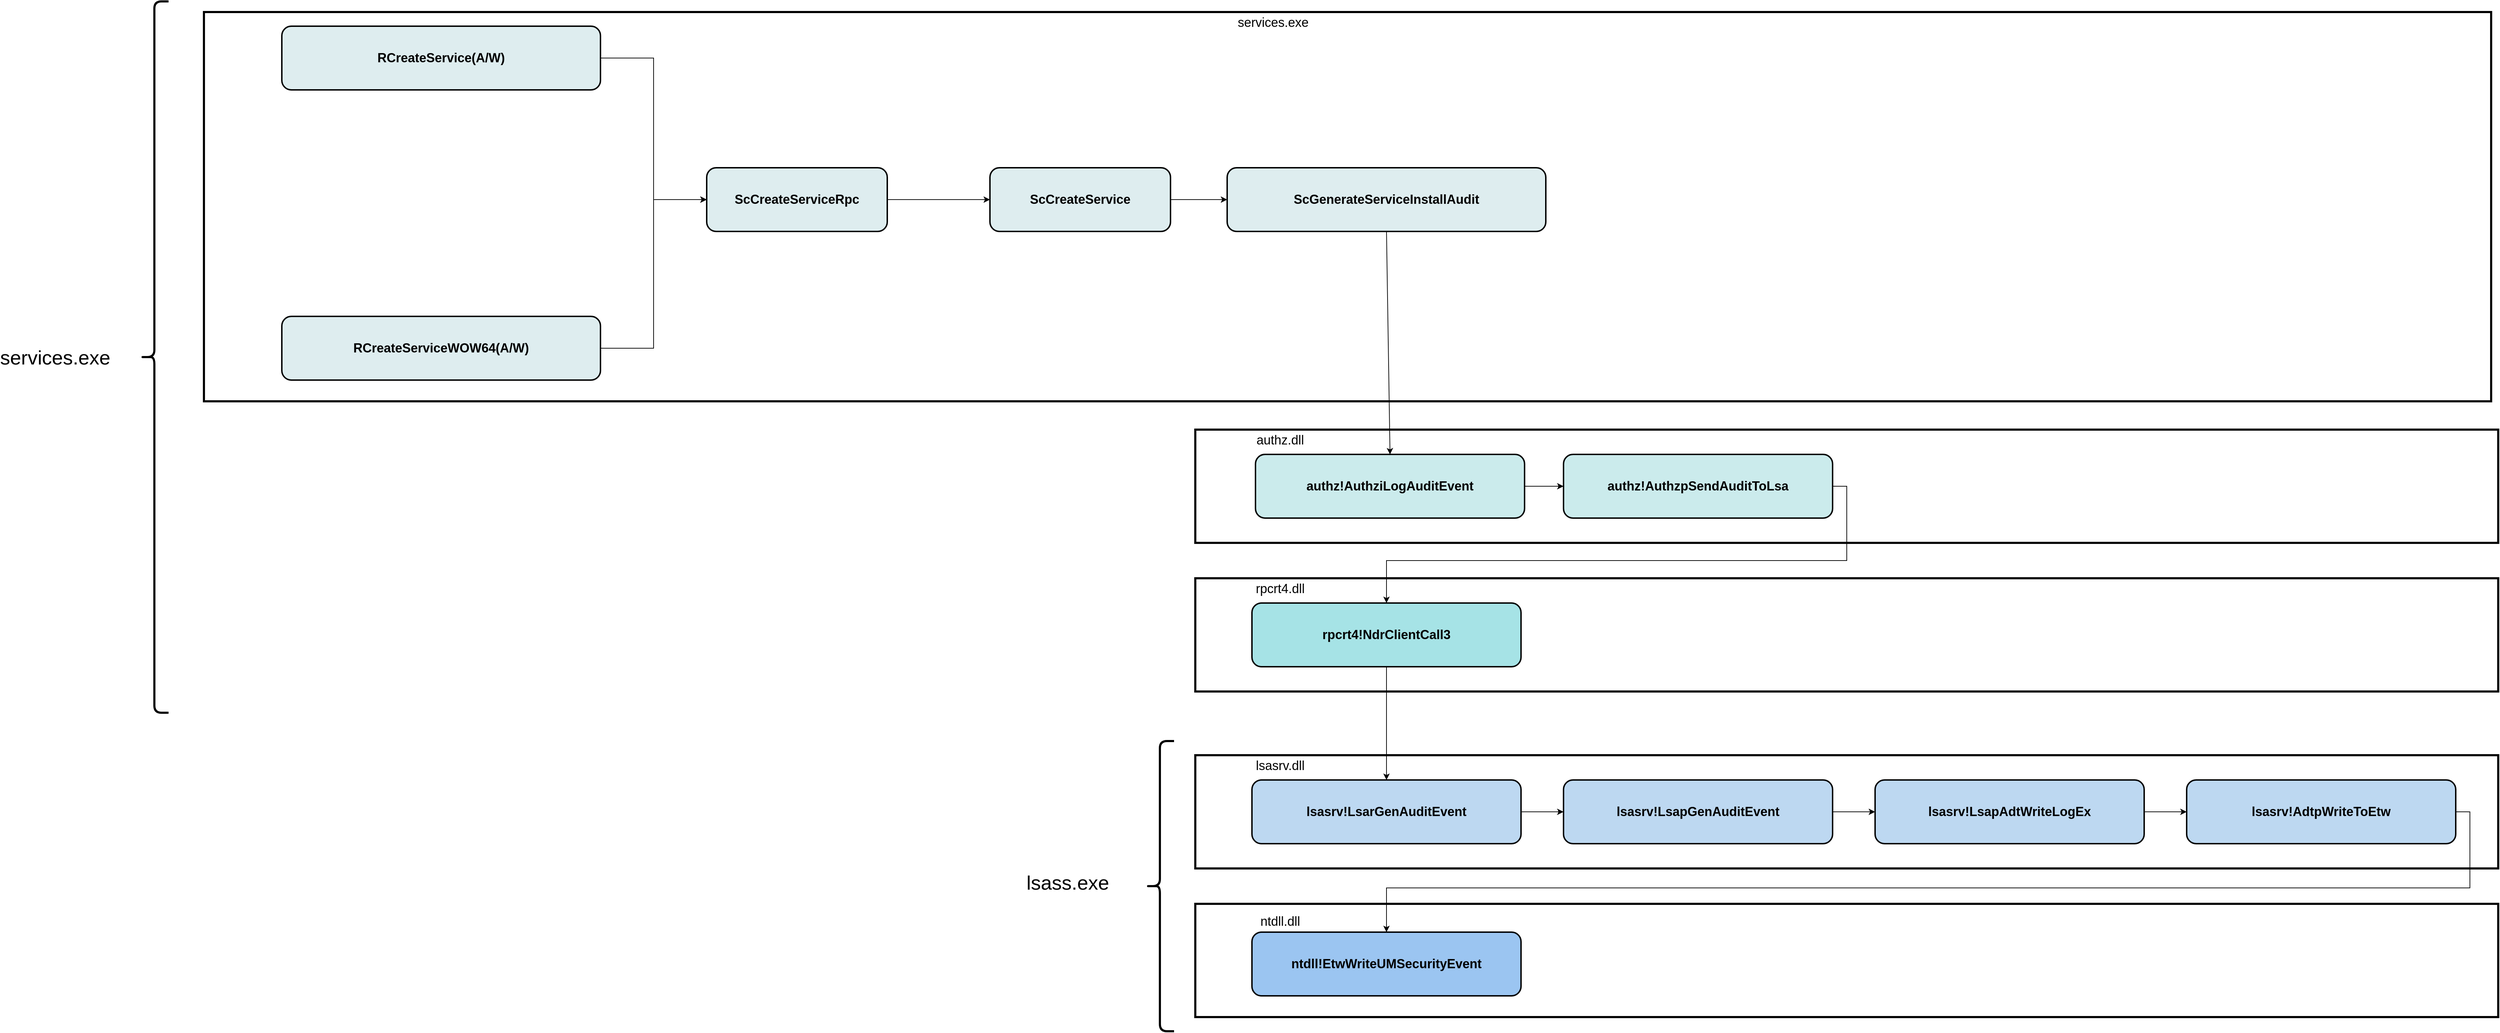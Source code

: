 <mxfile version="20.4.1" type="google"><diagram id="51B-mbabZ00Hd7T7h6H5" name="Page-1"><mxGraphModel grid="1" page="1" gridSize="10" guides="1" tooltips="1" connect="1" arrows="1" fold="1" pageScale="1" pageWidth="850" pageHeight="1100" math="0" shadow="0"><root><mxCell id="0"/><mxCell id="1" parent="0"/><mxCell id="4y4DKtMvFTLqD-oDOUU--1" value="" style="rounded=0;whiteSpace=wrap;html=1;fontSize=20;strokeWidth=3;" vertex="1" parent="1"><mxGeometry x="780" y="1460" width="1840" height="160" as="geometry"/></mxCell><mxCell id="4y4DKtMvFTLqD-oDOUU--2" value="" style="rounded=0;whiteSpace=wrap;html=1;fontSize=20;strokeWidth=3;" vertex="1" parent="1"><mxGeometry x="780" y="1250" width="1840" height="160" as="geometry"/></mxCell><mxCell id="4y4DKtMvFTLqD-oDOUU--3" value="" style="rounded=0;whiteSpace=wrap;html=1;fontSize=20;strokeWidth=3;" vertex="1" parent="1"><mxGeometry x="780" y="1000" width="1840" height="160" as="geometry"/></mxCell><mxCell id="4y4DKtMvFTLqD-oDOUU--4" value="" style="rounded=0;whiteSpace=wrap;html=1;fontSize=20;strokeWidth=3;" vertex="1" parent="1"><mxGeometry x="780" y="790" width="1840" height="160" as="geometry"/></mxCell><mxCell id="4y4DKtMvFTLqD-oDOUU--5" value="&lt;font style=&quot;font-size: 28px;&quot;&gt;services.exe&lt;/font&gt;" style="text;html=1;strokeColor=none;fillColor=none;align=center;verticalAlign=middle;whiteSpace=wrap;rounded=0;" vertex="1" parent="1"><mxGeometry x="-860" y="672.5" width="60" height="30" as="geometry"/></mxCell><mxCell id="4y4DKtMvFTLqD-oDOUU--6" value="" style="shape=curlyBracket;whiteSpace=wrap;html=1;rounded=1;fontSize=20;strokeWidth=3;" vertex="1" parent="1"><mxGeometry x="-710" y="185" width="40" height="1005" as="geometry"/></mxCell><mxCell id="4y4DKtMvFTLqD-oDOUU--7" value="" style="rounded=0;whiteSpace=wrap;html=1;fontSize=20;strokeWidth=3;" vertex="1" parent="1"><mxGeometry x="-620" y="200" width="3230" height="550" as="geometry"/></mxCell><mxCell id="4y4DKtMvFTLqD-oDOUU--8" value="&lt;font style=&quot;font-size: 18px;&quot;&gt;services.exe&lt;/font&gt;" style="text;html=1;strokeColor=none;fillColor=none;align=center;verticalAlign=middle;whiteSpace=wrap;rounded=0;" vertex="1" parent="1"><mxGeometry x="860" y="200" width="60" height="30" as="geometry"/></mxCell><mxCell id="4y4DKtMvFTLqD-oDOUU--34" style="edgeStyle=none;rounded=0;orthogonalLoop=1;jettySize=auto;html=1;exitX=0.5;exitY=1;exitDx=0;exitDy=0;entryX=0.5;entryY=0;entryDx=0;entryDy=0;" edge="1" parent="1" source="4y4DKtMvFTLqD-oDOUU--10" target="4y4DKtMvFTLqD-oDOUU--17"><mxGeometry relative="1" as="geometry"/></mxCell><mxCell id="4y4DKtMvFTLqD-oDOUU--10" value="&lt;b&gt;ScGenerateServiceInstallAudit&lt;/b&gt;" style="rounded=1;whiteSpace=wrap;html=1;fontSize=18;strokeWidth=2;fillColor=#DEEDEF;" vertex="1" parent="1"><mxGeometry x="825" y="420" width="450" height="90" as="geometry"/></mxCell><mxCell id="4y4DKtMvFTLqD-oDOUU--11" style="edgeStyle=orthogonalEdgeStyle;rounded=0;orthogonalLoop=1;jettySize=auto;html=1;entryX=0;entryY=0.5;entryDx=0;entryDy=0;" edge="1" parent="1" source="4y4DKtMvFTLqD-oDOUU--12" target="4y4DKtMvFTLqD-oDOUU--10"><mxGeometry relative="1" as="geometry"/></mxCell><mxCell id="4y4DKtMvFTLqD-oDOUU--12" value="&lt;b&gt;ScCreateService&lt;/b&gt;" style="rounded=1;whiteSpace=wrap;html=1;fontSize=18;strokeWidth=2;fillColor=#DEEDEF;" vertex="1" parent="1"><mxGeometry x="490" y="420" width="255" height="90" as="geometry"/></mxCell><mxCell id="4y4DKtMvFTLqD-oDOUU--13" value="&lt;font style=&quot;font-size: 18px;&quot;&gt;authz.dll&lt;/font&gt;" style="text;html=1;strokeColor=none;fillColor=none;align=center;verticalAlign=middle;whiteSpace=wrap;rounded=0;" vertex="1" parent="1"><mxGeometry x="870" y="790" width="60" height="30" as="geometry"/></mxCell><mxCell id="4y4DKtMvFTLqD-oDOUU--14" style="edgeStyle=orthogonalEdgeStyle;rounded=0;orthogonalLoop=1;jettySize=auto;html=1;exitX=1;exitY=0.5;exitDx=0;exitDy=0;entryX=0.5;entryY=0;entryDx=0;entryDy=0;" edge="1" parent="1" source="4y4DKtMvFTLqD-oDOUU--15" target="4y4DKtMvFTLqD-oDOUU--20"><mxGeometry relative="1" as="geometry"/></mxCell><mxCell id="4y4DKtMvFTLqD-oDOUU--15" value="&lt;b&gt;authz!AuthzpSendAuditToLsa&lt;/b&gt;" style="rounded=1;whiteSpace=wrap;html=1;fontSize=18;strokeWidth=2;fillColor=#CBEBEC;" vertex="1" parent="1"><mxGeometry x="1300" y="825" width="380" height="90" as="geometry"/></mxCell><mxCell id="4y4DKtMvFTLqD-oDOUU--16" style="edgeStyle=orthogonalEdgeStyle;rounded=0;orthogonalLoop=1;jettySize=auto;html=1;entryX=0;entryY=0.5;entryDx=0;entryDy=0;" edge="1" parent="1" source="4y4DKtMvFTLqD-oDOUU--17" target="4y4DKtMvFTLqD-oDOUU--15"><mxGeometry relative="1" as="geometry"/></mxCell><mxCell id="4y4DKtMvFTLqD-oDOUU--17" value="&lt;b&gt;authz!AuthziLogAuditEvent&lt;/b&gt;" style="rounded=1;whiteSpace=wrap;html=1;fontSize=18;strokeWidth=2;fillColor=#CBEBEC;" vertex="1" parent="1"><mxGeometry x="865" y="825" width="380" height="90" as="geometry"/></mxCell><mxCell id="4y4DKtMvFTLqD-oDOUU--18" value="&lt;font style=&quot;font-size: 18px;&quot;&gt;rpcrt4.dll&lt;/font&gt;" style="text;html=1;strokeColor=none;fillColor=none;align=center;verticalAlign=middle;whiteSpace=wrap;rounded=0;" vertex="1" parent="1"><mxGeometry x="870" y="1000" width="60" height="30" as="geometry"/></mxCell><mxCell id="4y4DKtMvFTLqD-oDOUU--19" style="edgeStyle=none;rounded=0;orthogonalLoop=1;jettySize=auto;html=1;exitX=0.5;exitY=1;exitDx=0;exitDy=0;entryX=0.5;entryY=0;entryDx=0;entryDy=0;" edge="1" parent="1" source="4y4DKtMvFTLqD-oDOUU--20" target="4y4DKtMvFTLqD-oDOUU--31"><mxGeometry relative="1" as="geometry"/></mxCell><mxCell id="4y4DKtMvFTLqD-oDOUU--20" value="&lt;b&gt;rpcrt4!NdrClientCall3&lt;/b&gt;" style="rounded=1;whiteSpace=wrap;html=1;fontSize=18;strokeWidth=2;fillColor=#A6E3E6;" vertex="1" parent="1"><mxGeometry x="860" y="1035" width="380" height="90" as="geometry"/></mxCell><mxCell id="4y4DKtMvFTLqD-oDOUU--21" value="&lt;span style=&quot;font-size: 28px;&quot;&gt;lsass.exe&lt;/span&gt;" style="text;html=1;strokeColor=none;fillColor=none;align=center;verticalAlign=middle;whiteSpace=wrap;rounded=0;" vertex="1" parent="1"><mxGeometry x="570" y="1415" width="60" height="30" as="geometry"/></mxCell><mxCell id="4y4DKtMvFTLqD-oDOUU--22" value="" style="shape=curlyBracket;whiteSpace=wrap;html=1;rounded=1;fontSize=20;strokeWidth=3;" vertex="1" parent="1"><mxGeometry x="710" y="1230" width="40" height="410" as="geometry"/></mxCell><mxCell id="4y4DKtMvFTLqD-oDOUU--23" value="&lt;font style=&quot;font-size: 18px;&quot;&gt;lsasrv.dll&lt;/font&gt;" style="text;html=1;strokeColor=none;fillColor=none;align=center;verticalAlign=middle;whiteSpace=wrap;rounded=0;" vertex="1" parent="1"><mxGeometry x="870" y="1250" width="60" height="30" as="geometry"/></mxCell><mxCell id="4y4DKtMvFTLqD-oDOUU--24" style="edgeStyle=orthogonalEdgeStyle;rounded=0;orthogonalLoop=1;jettySize=auto;html=1;exitX=1;exitY=0.5;exitDx=0;exitDy=0;entryX=0.5;entryY=0;entryDx=0;entryDy=0;" edge="1" parent="1" source="4y4DKtMvFTLqD-oDOUU--25" target="4y4DKtMvFTLqD-oDOUU--33"><mxGeometry relative="1" as="geometry"/></mxCell><mxCell id="4y4DKtMvFTLqD-oDOUU--25" value="&lt;b&gt;lsasrv!AdtpWriteToEtw&lt;/b&gt;" style="rounded=1;whiteSpace=wrap;html=1;fontSize=18;strokeWidth=2;fillColor=#BDD8F1;" vertex="1" parent="1"><mxGeometry x="2180" y="1285" width="380" height="90" as="geometry"/></mxCell><mxCell id="4y4DKtMvFTLqD-oDOUU--26" style="edgeStyle=none;rounded=0;orthogonalLoop=1;jettySize=auto;html=1;exitX=1;exitY=0.5;exitDx=0;exitDy=0;entryX=0;entryY=0.5;entryDx=0;entryDy=0;" edge="1" parent="1" source="4y4DKtMvFTLqD-oDOUU--27" target="4y4DKtMvFTLqD-oDOUU--25"><mxGeometry relative="1" as="geometry"/></mxCell><mxCell id="4y4DKtMvFTLqD-oDOUU--27" value="&lt;b&gt;lsasrv!LsapAdtWriteLogEx&lt;/b&gt;" style="rounded=1;whiteSpace=wrap;html=1;fontSize=18;strokeWidth=2;fillColor=#BDD8F1;" vertex="1" parent="1"><mxGeometry x="1740" y="1285" width="380" height="90" as="geometry"/></mxCell><mxCell id="4y4DKtMvFTLqD-oDOUU--28" style="rounded=0;orthogonalLoop=1;jettySize=auto;html=1;exitX=1;exitY=0.5;exitDx=0;exitDy=0;entryX=0;entryY=0.5;entryDx=0;entryDy=0;" edge="1" parent="1" source="4y4DKtMvFTLqD-oDOUU--29" target="4y4DKtMvFTLqD-oDOUU--27"><mxGeometry relative="1" as="geometry"/></mxCell><mxCell id="4y4DKtMvFTLqD-oDOUU--29" value="&lt;b&gt;lsasrv!LsapGenAuditEvent&lt;/b&gt;" style="rounded=1;whiteSpace=wrap;html=1;fontSize=18;strokeWidth=2;fillColor=#BDD8F1;" vertex="1" parent="1"><mxGeometry x="1300" y="1285" width="380" height="90" as="geometry"/></mxCell><mxCell id="4y4DKtMvFTLqD-oDOUU--30" style="rounded=0;orthogonalLoop=1;jettySize=auto;html=1;exitX=1;exitY=0.5;exitDx=0;exitDy=0;entryX=0;entryY=0.5;entryDx=0;entryDy=0;" edge="1" parent="1" source="4y4DKtMvFTLqD-oDOUU--31" target="4y4DKtMvFTLqD-oDOUU--29"><mxGeometry relative="1" as="geometry"/></mxCell><mxCell id="4y4DKtMvFTLqD-oDOUU--31" value="&lt;b&gt;lsasrv!LsarGenAuditEvent&lt;/b&gt;" style="rounded=1;whiteSpace=wrap;html=1;fontSize=18;strokeWidth=2;fillColor=#BDD8F1;" vertex="1" parent="1"><mxGeometry x="860" y="1285" width="380" height="90" as="geometry"/></mxCell><mxCell id="4y4DKtMvFTLqD-oDOUU--32" value="&lt;font style=&quot;font-size: 18px;&quot;&gt;ntdll.dll&lt;/font&gt;" style="text;html=1;strokeColor=none;fillColor=none;align=center;verticalAlign=middle;whiteSpace=wrap;rounded=0;" vertex="1" parent="1"><mxGeometry x="870" y="1470" width="60" height="30" as="geometry"/></mxCell><mxCell id="4y4DKtMvFTLqD-oDOUU--33" value="&lt;b&gt;ntdll!EtwWriteUMSecurityEvent&lt;/b&gt;" style="rounded=1;whiteSpace=wrap;html=1;fontSize=18;strokeWidth=2;fillColor=#9BC5F1;" vertex="1" parent="1"><mxGeometry x="860" y="1500" width="380" height="90" as="geometry"/></mxCell><mxCell id="4y4DKtMvFTLqD-oDOUU--36" style="edgeStyle=none;rounded=0;orthogonalLoop=1;jettySize=auto;html=1;" edge="1" parent="1" source="4y4DKtMvFTLqD-oDOUU--35" target="4y4DKtMvFTLqD-oDOUU--12"><mxGeometry relative="1" as="geometry"/></mxCell><mxCell id="4y4DKtMvFTLqD-oDOUU--35" value="&lt;b&gt;ScCreateServiceRpc&lt;/b&gt;" style="rounded=1;whiteSpace=wrap;html=1;fontSize=18;strokeWidth=2;fillColor=#DEEDEF;" vertex="1" parent="1"><mxGeometry x="90" y="420" width="255" height="90" as="geometry"/></mxCell><mxCell id="4y4DKtMvFTLqD-oDOUU--39" style="edgeStyle=orthogonalEdgeStyle;rounded=0;orthogonalLoop=1;jettySize=auto;html=1;entryX=0;entryY=0.5;entryDx=0;entryDy=0;" edge="1" parent="1" source="4y4DKtMvFTLqD-oDOUU--37" target="4y4DKtMvFTLqD-oDOUU--35"><mxGeometry relative="1" as="geometry"/></mxCell><mxCell id="4y4DKtMvFTLqD-oDOUU--37" value="&lt;b&gt;RCreateService(A/W)&lt;/b&gt;" style="rounded=1;whiteSpace=wrap;html=1;fontSize=18;strokeWidth=2;fillColor=#DEEDEF;" vertex="1" parent="1"><mxGeometry x="-510" y="220" width="450" height="90" as="geometry"/></mxCell><mxCell id="4y4DKtMvFTLqD-oDOUU--41" style="edgeStyle=orthogonalEdgeStyle;rounded=0;orthogonalLoop=1;jettySize=auto;html=1;entryX=0;entryY=0.5;entryDx=0;entryDy=0;" edge="1" parent="1" source="4y4DKtMvFTLqD-oDOUU--38" target="4y4DKtMvFTLqD-oDOUU--35"><mxGeometry relative="1" as="geometry"/></mxCell><mxCell id="4y4DKtMvFTLqD-oDOUU--38" value="&lt;b&gt;RCreateServiceWOW64(A/W)&lt;/b&gt;" style="rounded=1;whiteSpace=wrap;html=1;fontSize=18;strokeWidth=2;fillColor=#DEEDEF;" vertex="1" parent="1"><mxGeometry x="-510" y="630" width="450" height="90" as="geometry"/></mxCell></root></mxGraphModel></diagram></mxfile>